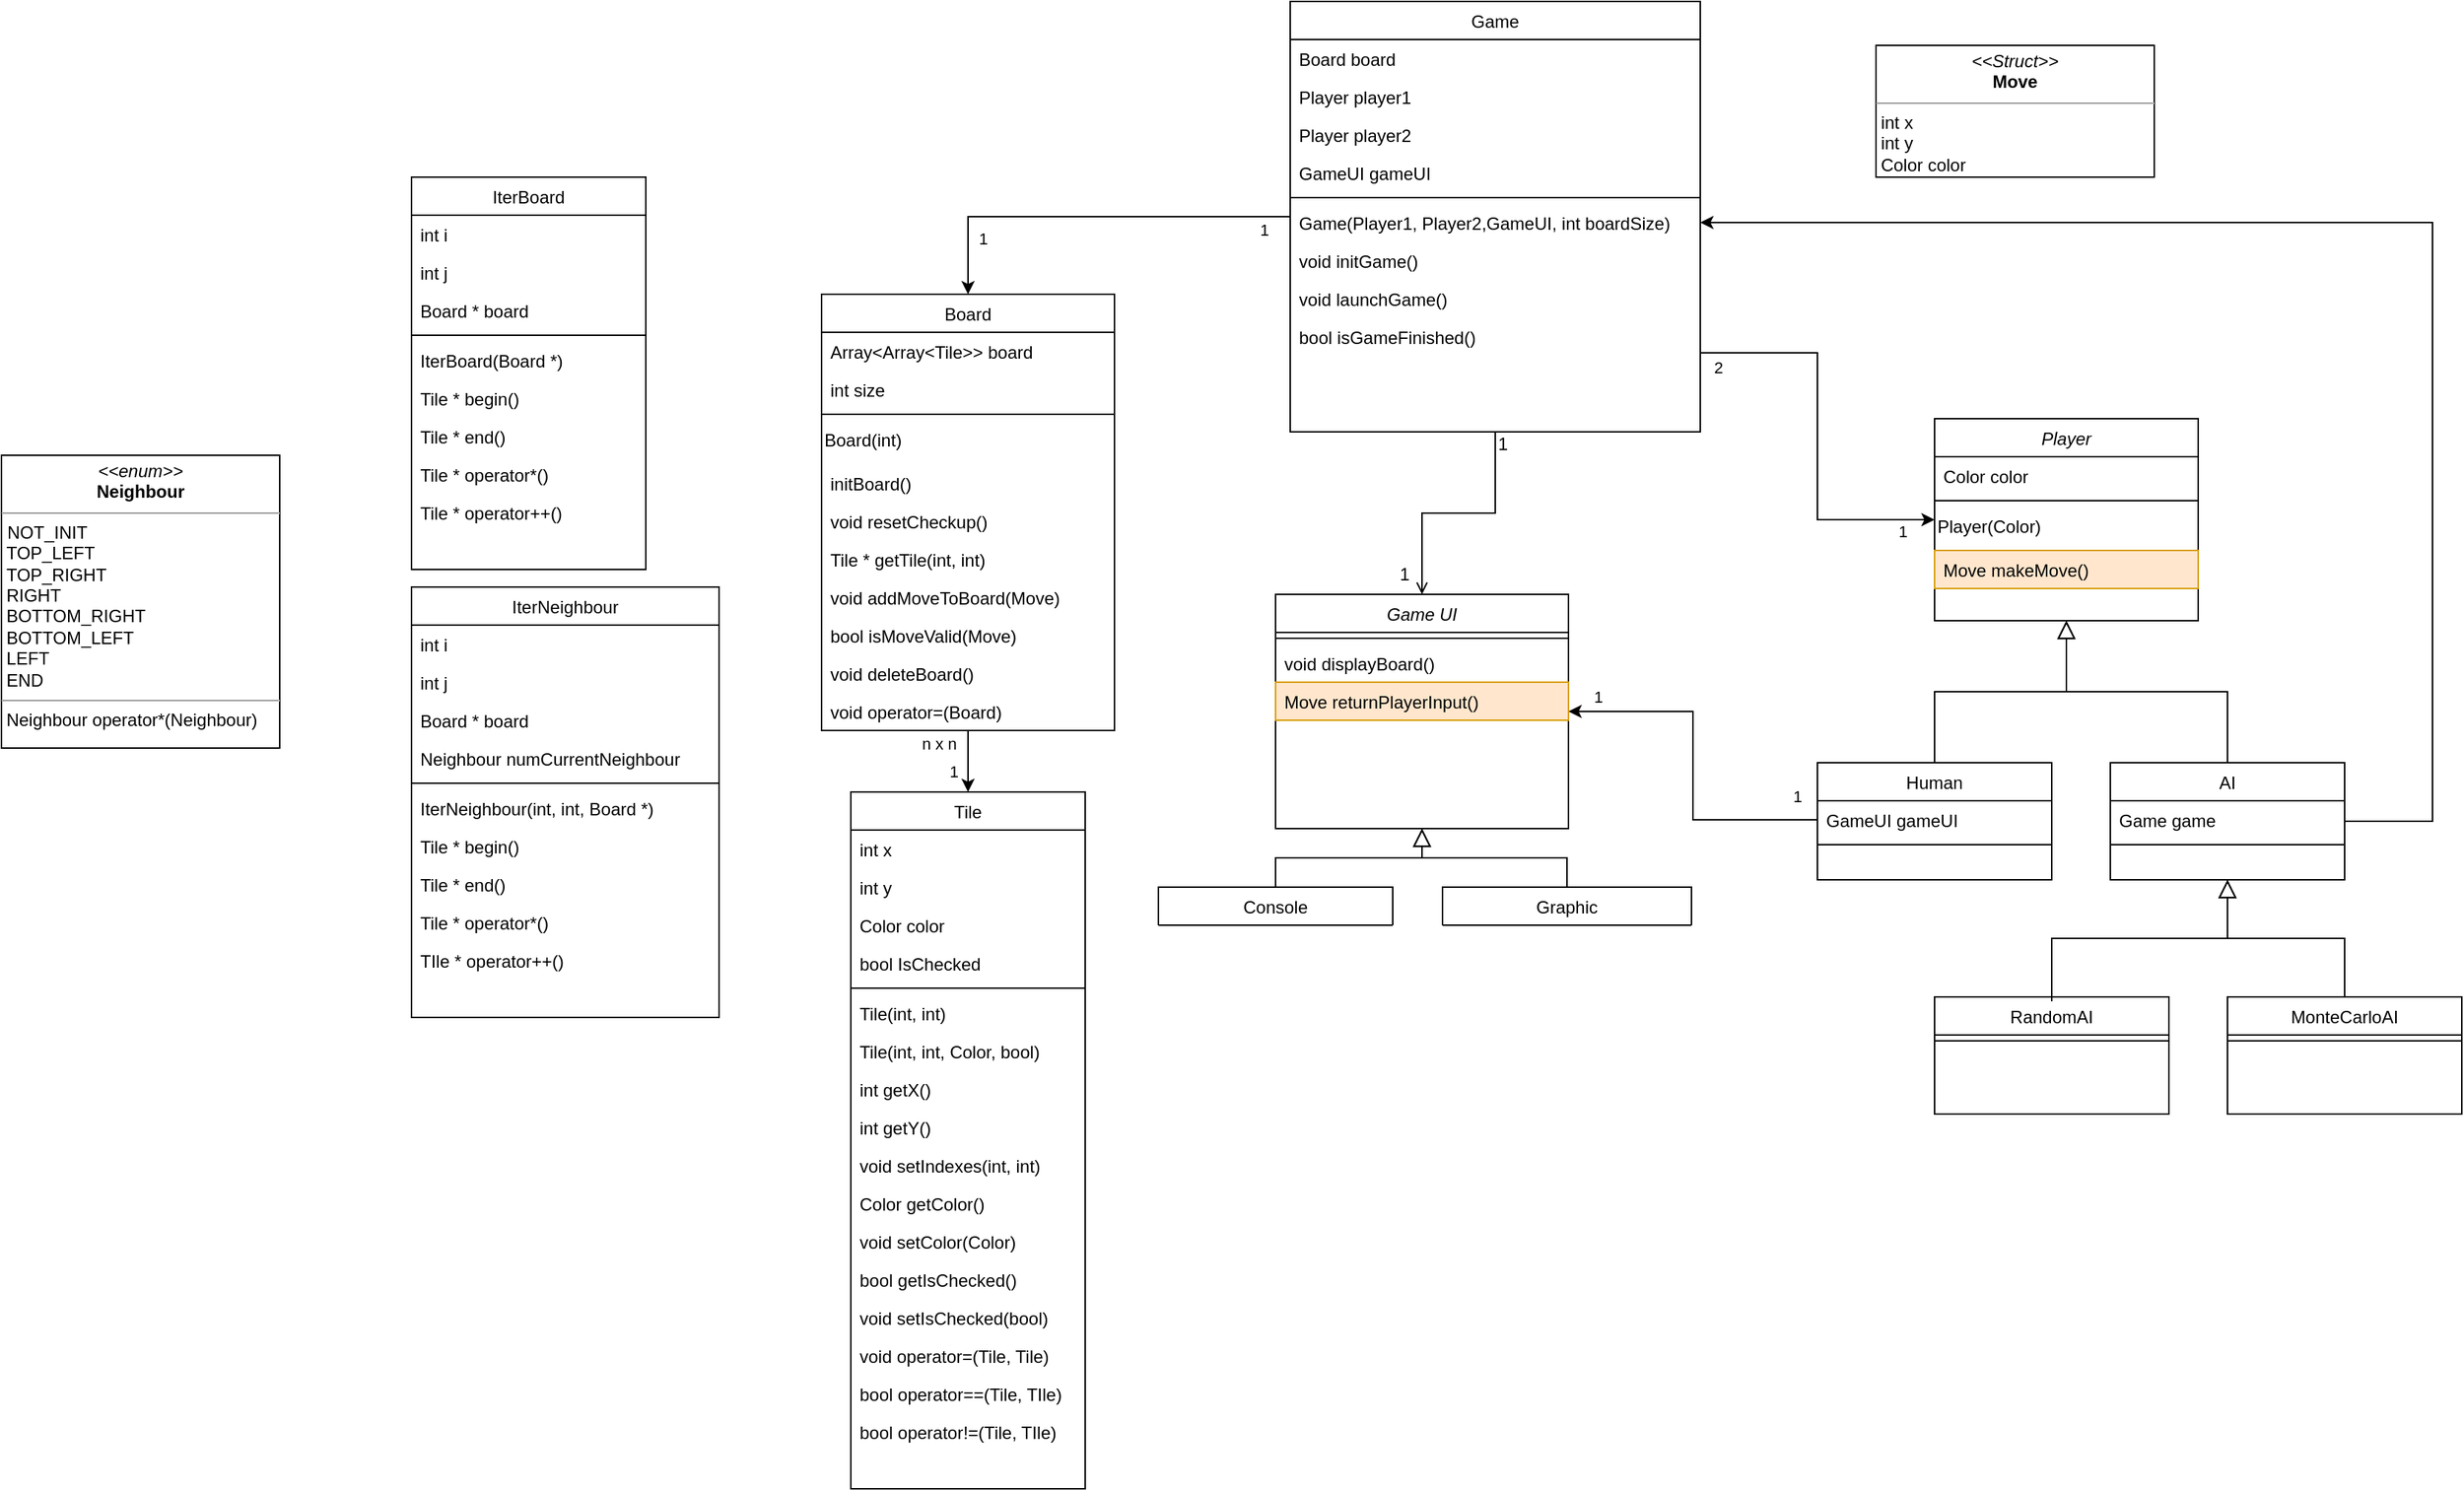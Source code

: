 <mxfile version="14.7.7" type="device"><diagram id="C5RBs43oDa-KdzZeNtuy" name="Page-1"><mxGraphModel dx="2147" dy="513" grid="1" gridSize="10" guides="1" tooltips="1" connect="1" arrows="1" fold="1" page="1" pageScale="1" pageWidth="827" pageHeight="1169" math="0" shadow="0"><root><mxCell id="WIyWlLk6GJQsqaUBKTNV-0"/><mxCell id="WIyWlLk6GJQsqaUBKTNV-1" parent="WIyWlLk6GJQsqaUBKTNV-0"/><mxCell id="254uMnGh0wW7lCU1eLDV-11" style="edgeStyle=orthogonalEdgeStyle;rounded=0;orthogonalLoop=1;jettySize=auto;html=1;entryX=1;entryY=0.5;entryDx=0;entryDy=0;exitX=0;exitY=0.5;exitDx=0;exitDy=0;" parent="WIyWlLk6GJQsqaUBKTNV-1" source="PI6sed2Gm-ZyK2NoPFeW-51" target="_wrKSYmRPtvz9AX4HWes-37" edge="1"><mxGeometry relative="1" as="geometry"/></mxCell><mxCell id="254uMnGh0wW7lCU1eLDV-12" value="1" style="edgeLabel;html=1;align=center;verticalAlign=middle;resizable=0;points=[];" parent="254uMnGh0wW7lCU1eLDV-11" vertex="1" connectable="0"><mxGeometry x="-0.942" y="1" relative="1" as="geometry"><mxPoint x="-7" y="-17" as="offset"/></mxGeometry></mxCell><mxCell id="254uMnGh0wW7lCU1eLDV-13" value="1" style="edgeLabel;html=1;align=center;verticalAlign=middle;resizable=0;points=[];" parent="254uMnGh0wW7lCU1eLDV-11" vertex="1" connectable="0"><mxGeometry x="0.898" y="-1" relative="1" as="geometry"><mxPoint x="7" y="-9" as="offset"/></mxGeometry></mxCell><mxCell id="zkfFHV4jXpPFQw0GAbJ--0" value="Player" style="swimlane;fontStyle=2;align=center;verticalAlign=top;childLayout=stackLayout;horizontal=1;startSize=26;horizontalStack=0;resizeParent=1;resizeLast=0;collapsible=1;marginBottom=0;rounded=0;shadow=0;strokeWidth=1;" parent="WIyWlLk6GJQsqaUBKTNV-1" vertex="1"><mxGeometry x="800" y="325" width="180" height="138" as="geometry"><mxRectangle x="230" y="140" width="160" height="26" as="alternateBounds"/></mxGeometry></mxCell><mxCell id="PI6sed2Gm-ZyK2NoPFeW-33" value="Color color" style="text;align=left;verticalAlign=top;spacingLeft=4;spacingRight=4;overflow=hidden;rotatable=0;points=[[0,0.5],[1,0.5]];portConstraint=eastwest;" parent="zkfFHV4jXpPFQw0GAbJ--0" vertex="1"><mxGeometry y="26" width="180" height="26" as="geometry"/></mxCell><mxCell id="zkfFHV4jXpPFQw0GAbJ--4" value="" style="line;html=1;strokeWidth=1;align=left;verticalAlign=middle;spacingTop=-1;spacingLeft=3;spacingRight=3;rotatable=0;labelPosition=right;points=[];portConstraint=eastwest;" parent="zkfFHV4jXpPFQw0GAbJ--0" vertex="1"><mxGeometry y="52" width="180" height="8" as="geometry"/></mxCell><mxCell id="PI6sed2Gm-ZyK2NoPFeW-55" value="Player(Color)" style="text;whiteSpace=wrap;html=1;" parent="zkfFHV4jXpPFQw0GAbJ--0" vertex="1"><mxGeometry y="60" width="180" height="30" as="geometry"/></mxCell><mxCell id="254uMnGh0wW7lCU1eLDV-9" value="Move makeMove()" style="text;align=left;verticalAlign=top;spacingLeft=4;spacingRight=4;overflow=hidden;rotatable=0;points=[[0,0.5],[1,0.5]];portConstraint=eastwest;fillColor=#ffe6cc;strokeColor=#d79b00;" parent="zkfFHV4jXpPFQw0GAbJ--0" vertex="1"><mxGeometry y="90" width="180" height="26" as="geometry"/></mxCell><mxCell id="zkfFHV4jXpPFQw0GAbJ--6" value="Human" style="swimlane;fontStyle=0;align=center;verticalAlign=top;childLayout=stackLayout;horizontal=1;startSize=26;horizontalStack=0;resizeParent=1;resizeLast=0;collapsible=1;marginBottom=0;rounded=0;shadow=0;strokeWidth=1;" parent="WIyWlLk6GJQsqaUBKTNV-1" vertex="1"><mxGeometry x="720" y="560" width="160" height="80" as="geometry"><mxRectangle x="130" y="380" width="160" height="26" as="alternateBounds"/></mxGeometry></mxCell><mxCell id="PI6sed2Gm-ZyK2NoPFeW-51" value="GameUI gameUI" style="text;align=left;verticalAlign=top;spacingLeft=4;spacingRight=4;overflow=hidden;rotatable=0;points=[[0,0.5],[1,0.5]];portConstraint=eastwest;" parent="zkfFHV4jXpPFQw0GAbJ--6" vertex="1"><mxGeometry y="26" width="160" height="26" as="geometry"/></mxCell><mxCell id="zkfFHV4jXpPFQw0GAbJ--9" value="" style="line;html=1;strokeWidth=1;align=left;verticalAlign=middle;spacingTop=-1;spacingLeft=3;spacingRight=3;rotatable=0;labelPosition=right;points=[];portConstraint=eastwest;" parent="zkfFHV4jXpPFQw0GAbJ--6" vertex="1"><mxGeometry y="52" width="160" height="8" as="geometry"/></mxCell><mxCell id="zkfFHV4jXpPFQw0GAbJ--12" value="" style="endArrow=block;endSize=10;endFill=0;shadow=0;strokeWidth=1;rounded=0;edgeStyle=elbowEdgeStyle;elbow=vertical;" parent="WIyWlLk6GJQsqaUBKTNV-1" source="zkfFHV4jXpPFQw0GAbJ--6" target="zkfFHV4jXpPFQw0GAbJ--0" edge="1"><mxGeometry width="160" relative="1" as="geometry"><mxPoint x="780" y="408" as="sourcePoint"/><mxPoint x="780" y="408" as="targetPoint"/></mxGeometry></mxCell><mxCell id="URGIGvxoVFfcCuC8LvQR-10" style="edgeStyle=orthogonalEdgeStyle;rounded=0;orthogonalLoop=1;jettySize=auto;html=1;exitX=1;exitY=0.5;exitDx=0;exitDy=0;entryX=1;entryY=0.5;entryDx=0;entryDy=0;strokeColor=#000000;" edge="1" parent="WIyWlLk6GJQsqaUBKTNV-1" source="zkfFHV4jXpPFQw0GAbJ--13" target="PI6sed2Gm-ZyK2NoPFeW-54"><mxGeometry relative="1" as="geometry"><Array as="points"><mxPoint x="1140" y="600"/><mxPoint x="1140" y="191"/></Array></mxGeometry></mxCell><mxCell id="zkfFHV4jXpPFQw0GAbJ--13" value="AI" style="swimlane;fontStyle=0;align=center;verticalAlign=top;childLayout=stackLayout;horizontal=1;startSize=26;horizontalStack=0;resizeParent=1;resizeLast=0;collapsible=1;marginBottom=0;rounded=0;shadow=0;strokeWidth=1;" parent="WIyWlLk6GJQsqaUBKTNV-1" vertex="1"><mxGeometry x="920" y="560" width="160" height="80" as="geometry"><mxRectangle x="340" y="380" width="170" height="26" as="alternateBounds"/></mxGeometry></mxCell><mxCell id="URGIGvxoVFfcCuC8LvQR-11" value="Game game" style="text;align=left;verticalAlign=top;spacingLeft=4;spacingRight=4;overflow=hidden;rotatable=0;points=[[0,0.5],[1,0.5]];portConstraint=eastwest;" vertex="1" parent="zkfFHV4jXpPFQw0GAbJ--13"><mxGeometry y="26" width="160" height="26" as="geometry"/></mxCell><mxCell id="zkfFHV4jXpPFQw0GAbJ--15" value="" style="line;html=1;strokeWidth=1;align=left;verticalAlign=middle;spacingTop=-1;spacingLeft=3;spacingRight=3;rotatable=0;labelPosition=right;points=[];portConstraint=eastwest;" parent="zkfFHV4jXpPFQw0GAbJ--13" vertex="1"><mxGeometry y="52" width="160" height="8" as="geometry"/></mxCell><mxCell id="zkfFHV4jXpPFQw0GAbJ--16" value="" style="endArrow=block;endSize=10;endFill=0;shadow=0;strokeWidth=1;rounded=0;edgeStyle=elbowEdgeStyle;elbow=vertical;" parent="WIyWlLk6GJQsqaUBKTNV-1" source="zkfFHV4jXpPFQw0GAbJ--13" target="zkfFHV4jXpPFQw0GAbJ--0" edge="1"><mxGeometry width="160" relative="1" as="geometry"><mxPoint x="790" y="578" as="sourcePoint"/><mxPoint x="890" y="476" as="targetPoint"/></mxGeometry></mxCell><mxCell id="_wrKSYmRPtvz9AX4HWes-3" value="Game" style="swimlane;fontStyle=0;align=center;verticalAlign=top;childLayout=stackLayout;horizontal=1;startSize=26;horizontalStack=0;resizeParent=1;resizeLast=0;collapsible=1;marginBottom=0;rounded=0;shadow=0;strokeWidth=1;" parent="WIyWlLk6GJQsqaUBKTNV-1" vertex="1"><mxGeometry x="360" y="40" width="280" height="294" as="geometry"><mxRectangle x="230" y="140" width="160" height="26" as="alternateBounds"/></mxGeometry></mxCell><mxCell id="254uMnGh0wW7lCU1eLDV-16" value="Board board" style="text;align=left;verticalAlign=top;spacingLeft=4;spacingRight=4;overflow=hidden;rotatable=0;points=[[0,0.5],[1,0.5]];portConstraint=eastwest;" parent="_wrKSYmRPtvz9AX4HWes-3" vertex="1"><mxGeometry y="26" width="280" height="26" as="geometry"/></mxCell><mxCell id="PI6sed2Gm-ZyK2NoPFeW-81" value="Player player1" style="text;align=left;verticalAlign=top;spacingLeft=4;spacingRight=4;overflow=hidden;rotatable=0;points=[[0,0.5],[1,0.5]];portConstraint=eastwest;" parent="_wrKSYmRPtvz9AX4HWes-3" vertex="1"><mxGeometry y="52" width="280" height="26" as="geometry"/></mxCell><mxCell id="PI6sed2Gm-ZyK2NoPFeW-82" value="Player player2" style="text;align=left;verticalAlign=top;spacingLeft=4;spacingRight=4;overflow=hidden;rotatable=0;points=[[0,0.5],[1,0.5]];portConstraint=eastwest;" parent="_wrKSYmRPtvz9AX4HWes-3" vertex="1"><mxGeometry y="78" width="280" height="26" as="geometry"/></mxCell><mxCell id="PI6sed2Gm-ZyK2NoPFeW-83" value="GameUI gameUI" style="text;align=left;verticalAlign=top;spacingLeft=4;spacingRight=4;overflow=hidden;rotatable=0;points=[[0,0.5],[1,0.5]];portConstraint=eastwest;" parent="_wrKSYmRPtvz9AX4HWes-3" vertex="1"><mxGeometry y="104" width="280" height="26" as="geometry"/></mxCell><mxCell id="_wrKSYmRPtvz9AX4HWes-7" value="" style="line;html=1;strokeWidth=1;align=left;verticalAlign=middle;spacingTop=-1;spacingLeft=3;spacingRight=3;rotatable=0;labelPosition=right;points=[];portConstraint=eastwest;" parent="_wrKSYmRPtvz9AX4HWes-3" vertex="1"><mxGeometry y="130" width="280" height="8" as="geometry"/></mxCell><mxCell id="PI6sed2Gm-ZyK2NoPFeW-54" value="Game(Player1, Player2,GameUI, int boardSize)" style="text;align=left;verticalAlign=top;spacingLeft=4;spacingRight=4;overflow=hidden;rotatable=0;points=[[0,0.5],[1,0.5]];portConstraint=eastwest;" parent="_wrKSYmRPtvz9AX4HWes-3" vertex="1"><mxGeometry y="138" width="280" height="26" as="geometry"/></mxCell><mxCell id="_wrKSYmRPtvz9AX4HWes-73" value="void initGame()" style="text;align=left;verticalAlign=top;spacingLeft=4;spacingRight=4;overflow=hidden;rotatable=0;points=[[0,0.5],[1,0.5]];portConstraint=eastwest;" parent="_wrKSYmRPtvz9AX4HWes-3" vertex="1"><mxGeometry y="164" width="280" height="26" as="geometry"/></mxCell><mxCell id="254uMnGh0wW7lCU1eLDV-8" value="void launchGame()" style="text;align=left;verticalAlign=top;spacingLeft=4;spacingRight=4;overflow=hidden;rotatable=0;points=[[0,0.5],[1,0.5]];portConstraint=eastwest;" parent="_wrKSYmRPtvz9AX4HWes-3" vertex="1"><mxGeometry y="190" width="280" height="26" as="geometry"/></mxCell><mxCell id="254uMnGh0wW7lCU1eLDV-10" value="bool isGameFinished()" style="text;align=left;verticalAlign=top;spacingLeft=4;spacingRight=4;overflow=hidden;rotatable=0;points=[[0,0.5],[1,0.5]];portConstraint=eastwest;" parent="_wrKSYmRPtvz9AX4HWes-3" vertex="1"><mxGeometry y="216" width="280" height="26" as="geometry"/></mxCell><mxCell id="_wrKSYmRPtvz9AX4HWes-31" value="" style="endArrow=open;shadow=0;strokeWidth=1;rounded=0;endFill=1;edgeStyle=elbowEdgeStyle;elbow=vertical;entryX=0.5;entryY=0;entryDx=0;entryDy=0;" parent="WIyWlLk6GJQsqaUBKTNV-1" source="_wrKSYmRPtvz9AX4HWes-3" target="_wrKSYmRPtvz9AX4HWes-37" edge="1"><mxGeometry x="0.5" y="41" relative="1" as="geometry"><mxPoint x="540" y="232" as="sourcePoint"/><mxPoint x="370" y="445" as="targetPoint"/><mxPoint x="-40" y="32" as="offset"/></mxGeometry></mxCell><mxCell id="_wrKSYmRPtvz9AX4HWes-32" value="1" style="resizable=0;align=left;verticalAlign=bottom;labelBackgroundColor=none;fontSize=12;" parent="_wrKSYmRPtvz9AX4HWes-31" connectable="0" vertex="1"><mxGeometry x="-1" relative="1" as="geometry"><mxPoint y="17" as="offset"/></mxGeometry></mxCell><mxCell id="_wrKSYmRPtvz9AX4HWes-33" value="1" style="resizable=0;align=right;verticalAlign=bottom;labelBackgroundColor=none;fontSize=12;" parent="_wrKSYmRPtvz9AX4HWes-31" connectable="0" vertex="1"><mxGeometry x="1" relative="1" as="geometry"><mxPoint x="-7" y="-5" as="offset"/></mxGeometry></mxCell><mxCell id="_wrKSYmRPtvz9AX4HWes-35" value="2" style="edgeStyle=orthogonalEdgeStyle;rounded=0;orthogonalLoop=1;jettySize=auto;html=1;" parent="WIyWlLk6GJQsqaUBKTNV-1" target="zkfFHV4jXpPFQw0GAbJ--0" edge="1"><mxGeometry x="-0.917" y="-10" relative="1" as="geometry"><mxPoint x="640" y="280" as="sourcePoint"/><mxPoint as="offset"/><Array as="points"><mxPoint x="720" y="280"/><mxPoint x="720" y="394"/></Array></mxGeometry></mxCell><mxCell id="_wrKSYmRPtvz9AX4HWes-58" value="1" style="edgeLabel;html=1;align=center;verticalAlign=middle;resizable=0;points=[];" parent="_wrKSYmRPtvz9AX4HWes-35" vertex="1" connectable="0"><mxGeometry x="0.887" y="-3" relative="1" as="geometry"><mxPoint x="-7" y="5" as="offset"/></mxGeometry></mxCell><mxCell id="_wrKSYmRPtvz9AX4HWes-37" value="Game UI" style="swimlane;fontStyle=2;align=center;verticalAlign=top;childLayout=stackLayout;horizontal=1;startSize=26;horizontalStack=0;resizeParent=1;resizeLast=0;collapsible=1;marginBottom=0;rounded=0;shadow=0;strokeWidth=1;" parent="WIyWlLk6GJQsqaUBKTNV-1" vertex="1"><mxGeometry x="350" y="445" width="200" height="160" as="geometry"><mxRectangle x="230" y="140" width="160" height="26" as="alternateBounds"/></mxGeometry></mxCell><mxCell id="_wrKSYmRPtvz9AX4HWes-41" value="" style="line;html=1;strokeWidth=1;align=left;verticalAlign=middle;spacingTop=-1;spacingLeft=3;spacingRight=3;rotatable=0;labelPosition=right;points=[];portConstraint=eastwest;" parent="_wrKSYmRPtvz9AX4HWes-37" vertex="1"><mxGeometry y="26" width="200" height="8" as="geometry"/></mxCell><mxCell id="_wrKSYmRPtvz9AX4HWes-42" value="void displayBoard()" style="text;align=left;verticalAlign=top;spacingLeft=4;spacingRight=4;overflow=hidden;rotatable=0;points=[[0,0.5],[1,0.5]];portConstraint=eastwest;" parent="_wrKSYmRPtvz9AX4HWes-37" vertex="1"><mxGeometry y="34" width="200" height="26" as="geometry"/></mxCell><mxCell id="254uMnGh0wW7lCU1eLDV-14" value="Move returnPlayerInput()" style="text;align=left;verticalAlign=top;spacingLeft=4;spacingRight=4;overflow=hidden;rotatable=0;points=[[0,0.5],[1,0.5]];portConstraint=eastwest;fillColor=#ffe6cc;strokeColor=#d79b00;" parent="_wrKSYmRPtvz9AX4HWes-37" vertex="1"><mxGeometry y="60" width="200" height="26" as="geometry"/></mxCell><mxCell id="_wrKSYmRPtvz9AX4HWes-43" value="Console" style="swimlane;fontStyle=0;align=center;verticalAlign=top;childLayout=stackLayout;horizontal=1;startSize=26;horizontalStack=0;resizeParent=1;resizeLast=0;collapsible=1;marginBottom=0;rounded=0;shadow=0;strokeWidth=1;" parent="WIyWlLk6GJQsqaUBKTNV-1" vertex="1" collapsed="1"><mxGeometry x="270" y="645" width="160" height="26" as="geometry"><mxRectangle x="10" y="690" width="160" height="190" as="alternateBounds"/></mxGeometry></mxCell><mxCell id="_wrKSYmRPtvz9AX4HWes-47" value="" style="line;html=1;strokeWidth=1;align=left;verticalAlign=middle;spacingTop=-1;spacingLeft=3;spacingRight=3;rotatable=0;labelPosition=right;points=[];portConstraint=eastwest;" parent="_wrKSYmRPtvz9AX4HWes-43" vertex="1"><mxGeometry y="26" width="160" height="8" as="geometry"/></mxCell><mxCell id="_wrKSYmRPtvz9AX4HWes-51" value="" style="endArrow=block;endSize=10;endFill=0;shadow=0;strokeWidth=1;rounded=0;edgeStyle=elbowEdgeStyle;elbow=vertical;" parent="WIyWlLk6GJQsqaUBKTNV-1" source="_wrKSYmRPtvz9AX4HWes-43" target="_wrKSYmRPtvz9AX4HWes-37" edge="1"><mxGeometry width="160" relative="1" as="geometry"><mxPoint x="350" y="543" as="sourcePoint"/><mxPoint x="350" y="543" as="targetPoint"/></mxGeometry></mxCell><mxCell id="_wrKSYmRPtvz9AX4HWes-52" value="Graphic" style="swimlane;fontStyle=0;align=center;verticalAlign=top;childLayout=stackLayout;horizontal=1;startSize=26;horizontalStack=0;resizeParent=1;resizeLast=0;collapsible=1;marginBottom=0;rounded=0;shadow=0;strokeWidth=1;" parent="WIyWlLk6GJQsqaUBKTNV-1" vertex="1" collapsed="1"><mxGeometry x="464" y="645" width="170" height="26" as="geometry"><mxRectangle x="220" y="690" width="160" height="70" as="alternateBounds"/></mxGeometry></mxCell><mxCell id="_wrKSYmRPtvz9AX4HWes-54" value="" style="line;html=1;strokeWidth=1;align=left;verticalAlign=middle;spacingTop=-1;spacingLeft=3;spacingRight=3;rotatable=0;labelPosition=right;points=[];portConstraint=eastwest;" parent="_wrKSYmRPtvz9AX4HWes-52" vertex="1"><mxGeometry y="26" width="170" height="8" as="geometry"/></mxCell><mxCell id="_wrKSYmRPtvz9AX4HWes-55" value="" style="endArrow=block;endSize=10;endFill=0;shadow=0;strokeWidth=1;rounded=0;edgeStyle=elbowEdgeStyle;elbow=vertical;" parent="WIyWlLk6GJQsqaUBKTNV-1" source="_wrKSYmRPtvz9AX4HWes-52" target="_wrKSYmRPtvz9AX4HWes-37" edge="1"><mxGeometry width="160" relative="1" as="geometry"><mxPoint x="360" y="713" as="sourcePoint"/><mxPoint x="460" y="611" as="targetPoint"/></mxGeometry></mxCell><mxCell id="254uMnGh0wW7lCU1eLDV-3" style="edgeStyle=orthogonalEdgeStyle;rounded=0;orthogonalLoop=1;jettySize=auto;html=1;entryX=0.5;entryY=0;entryDx=0;entryDy=0;" parent="WIyWlLk6GJQsqaUBKTNV-1" source="_wrKSYmRPtvz9AX4HWes-60" target="254uMnGh0wW7lCU1eLDV-0" edge="1"><mxGeometry relative="1" as="geometry"/></mxCell><mxCell id="254uMnGh0wW7lCU1eLDV-4" value="n x n" style="edgeLabel;html=1;align=center;verticalAlign=middle;resizable=0;points=[];" parent="254uMnGh0wW7lCU1eLDV-3" vertex="1" connectable="0"><mxGeometry x="-0.745" relative="1" as="geometry"><mxPoint x="-20" y="3" as="offset"/></mxGeometry></mxCell><mxCell id="254uMnGh0wW7lCU1eLDV-5" value="1" style="edgeLabel;html=1;align=center;verticalAlign=middle;resizable=0;points=[];" parent="254uMnGh0wW7lCU1eLDV-3" vertex="1" connectable="0"><mxGeometry x="0.804" y="-1" relative="1" as="geometry"><mxPoint x="-9" y="-10" as="offset"/></mxGeometry></mxCell><mxCell id="_wrKSYmRPtvz9AX4HWes-60" value="Board" style="swimlane;fontStyle=0;align=center;verticalAlign=top;childLayout=stackLayout;horizontal=1;startSize=26;horizontalStack=0;resizeParent=1;resizeLast=0;collapsible=1;marginBottom=0;rounded=0;shadow=0;strokeWidth=1;" parent="WIyWlLk6GJQsqaUBKTNV-1" vertex="1"><mxGeometry x="40" y="240" width="200" height="298" as="geometry"><mxRectangle x="230" y="140" width="160" height="26" as="alternateBounds"/></mxGeometry></mxCell><mxCell id="254uMnGh0wW7lCU1eLDV-6" value="Array&lt;Array&lt;Tile&gt;&gt; board" style="text;align=left;verticalAlign=top;spacingLeft=4;spacingRight=4;overflow=hidden;rotatable=0;points=[[0,0.5],[1,0.5]];portConstraint=eastwest;" parent="_wrKSYmRPtvz9AX4HWes-60" vertex="1"><mxGeometry y="26" width="200" height="26" as="geometry"/></mxCell><mxCell id="PI6sed2Gm-ZyK2NoPFeW-58" value="int size" style="text;align=left;verticalAlign=top;spacingLeft=4;spacingRight=4;overflow=hidden;rotatable=0;points=[[0,0.5],[1,0.5]];portConstraint=eastwest;" parent="_wrKSYmRPtvz9AX4HWes-60" vertex="1"><mxGeometry y="52" width="200" height="26" as="geometry"/></mxCell><mxCell id="_wrKSYmRPtvz9AX4HWes-61" value="" style="line;html=1;strokeWidth=1;align=left;verticalAlign=middle;spacingTop=-1;spacingLeft=3;spacingRight=3;rotatable=0;labelPosition=right;points=[];portConstraint=eastwest;" parent="_wrKSYmRPtvz9AX4HWes-60" vertex="1"><mxGeometry y="78" width="200" height="8" as="geometry"/></mxCell><mxCell id="PI6sed2Gm-ZyK2NoPFeW-56" value="Board(int)" style="text;whiteSpace=wrap;html=1;" parent="_wrKSYmRPtvz9AX4HWes-60" vertex="1"><mxGeometry y="86" width="200" height="30" as="geometry"/></mxCell><mxCell id="_wrKSYmRPtvz9AX4HWes-72" value="initBoard()" style="text;align=left;verticalAlign=top;spacingLeft=4;spacingRight=4;overflow=hidden;rotatable=0;points=[[0,0.5],[1,0.5]];portConstraint=eastwest;" parent="_wrKSYmRPtvz9AX4HWes-60" vertex="1"><mxGeometry y="116" width="200" height="26" as="geometry"/></mxCell><mxCell id="nByg5dsfIyJCLeYwob-B-1" value="void resetCheckup()" style="text;align=left;verticalAlign=top;spacingLeft=4;spacingRight=4;overflow=hidden;rotatable=0;points=[[0,0.5],[1,0.5]];portConstraint=eastwest;" parent="_wrKSYmRPtvz9AX4HWes-60" vertex="1"><mxGeometry y="142" width="200" height="26" as="geometry"/></mxCell><mxCell id="nByg5dsfIyJCLeYwob-B-6" value="Tile * getTile(int, int)" style="text;align=left;verticalAlign=top;spacingLeft=4;spacingRight=4;overflow=hidden;rotatable=0;points=[[0,0.5],[1,0.5]];portConstraint=eastwest;" parent="_wrKSYmRPtvz9AX4HWes-60" vertex="1"><mxGeometry y="168" width="200" height="26" as="geometry"/></mxCell><mxCell id="PI6sed2Gm-ZyK2NoPFeW-32" value="void addMoveToBoard(Move)" style="text;align=left;verticalAlign=top;spacingLeft=4;spacingRight=4;overflow=hidden;rotatable=0;points=[[0,0.5],[1,0.5]];portConstraint=eastwest;" parent="_wrKSYmRPtvz9AX4HWes-60" vertex="1"><mxGeometry y="194" width="200" height="26" as="geometry"/></mxCell><mxCell id="254uMnGh0wW7lCU1eLDV-7" value="bool isMoveValid(Move)" style="text;align=left;verticalAlign=top;spacingLeft=4;spacingRight=4;overflow=hidden;rotatable=0;points=[[0,0.5],[1,0.5]];portConstraint=eastwest;" parent="_wrKSYmRPtvz9AX4HWes-60" vertex="1"><mxGeometry y="220" width="200" height="26" as="geometry"/></mxCell><mxCell id="3KPnPtf7QTgDC41kTH0H-0" value="void deleteBoard()" style="text;align=left;verticalAlign=top;spacingLeft=4;spacingRight=4;overflow=hidden;rotatable=0;points=[[0,0.5],[1,0.5]];portConstraint=eastwest;" parent="_wrKSYmRPtvz9AX4HWes-60" vertex="1"><mxGeometry y="246" width="200" height="26" as="geometry"/></mxCell><mxCell id="PI6sed2Gm-ZyK2NoPFeW-10" value="void operator=(Board)" style="text;align=left;verticalAlign=top;spacingLeft=4;spacingRight=4;overflow=hidden;rotatable=0;points=[[0,0.5],[1,0.5]];portConstraint=eastwest;" parent="_wrKSYmRPtvz9AX4HWes-60" vertex="1"><mxGeometry y="272" width="200" height="26" as="geometry"/></mxCell><mxCell id="_wrKSYmRPtvz9AX4HWes-69" style="edgeStyle=orthogonalEdgeStyle;rounded=0;orthogonalLoop=1;jettySize=auto;html=1;entryX=0.5;entryY=0;entryDx=0;entryDy=0;exitX=0;exitY=0.5;exitDx=0;exitDy=0;" parent="WIyWlLk6GJQsqaUBKTNV-1" source="_wrKSYmRPtvz9AX4HWes-3" target="_wrKSYmRPtvz9AX4HWes-60" edge="1"><mxGeometry relative="1" as="geometry"><mxPoint x="380" y="199" as="sourcePoint"/></mxGeometry></mxCell><mxCell id="_wrKSYmRPtvz9AX4HWes-70" value="1" style="edgeLabel;html=1;align=center;verticalAlign=middle;resizable=0;points=[];" parent="_wrKSYmRPtvz9AX4HWes-69" vertex="1" connectable="0"><mxGeometry x="-0.867" y="-1" relative="1" as="geometry"><mxPoint y="10" as="offset"/></mxGeometry></mxCell><mxCell id="_wrKSYmRPtvz9AX4HWes-71" value="1" style="edgeLabel;html=1;align=center;verticalAlign=middle;resizable=0;points=[];" parent="_wrKSYmRPtvz9AX4HWes-69" vertex="1" connectable="0"><mxGeometry x="0.794" relative="1" as="geometry"><mxPoint x="10" y="-10" as="offset"/></mxGeometry></mxCell><mxCell id="254uMnGh0wW7lCU1eLDV-0" value="Tile" style="swimlane;fontStyle=0;align=center;verticalAlign=top;childLayout=stackLayout;horizontal=1;startSize=26;horizontalStack=0;resizeParent=1;resizeLast=0;collapsible=1;marginBottom=0;rounded=0;shadow=0;strokeWidth=1;rotation=0;" parent="WIyWlLk6GJQsqaUBKTNV-1" vertex="1"><mxGeometry x="60" y="580" width="160" height="476" as="geometry"><mxRectangle x="230" y="140" width="160" height="26" as="alternateBounds"/></mxGeometry></mxCell><mxCell id="PI6sed2Gm-ZyK2NoPFeW-0" value="int x" style="text;align=left;verticalAlign=top;spacingLeft=4;spacingRight=4;overflow=hidden;rotatable=0;points=[[0,0.5],[1,0.5]];portConstraint=eastwest;rotation=0;" parent="254uMnGh0wW7lCU1eLDV-0" vertex="1"><mxGeometry y="26" width="160" height="26" as="geometry"/></mxCell><mxCell id="PI6sed2Gm-ZyK2NoPFeW-1" value="int y" style="text;align=left;verticalAlign=top;spacingLeft=4;spacingRight=4;overflow=hidden;rotatable=0;points=[[0,0.5],[1,0.5]];portConstraint=eastwest;rotation=0;" parent="254uMnGh0wW7lCU1eLDV-0" vertex="1"><mxGeometry y="52" width="160" height="26" as="geometry"/></mxCell><mxCell id="PI6sed2Gm-ZyK2NoPFeW-2" value="Color color" style="text;align=left;verticalAlign=top;spacingLeft=4;spacingRight=4;overflow=hidden;rotatable=0;points=[[0,0.5],[1,0.5]];portConstraint=eastwest;rotation=0;" parent="254uMnGh0wW7lCU1eLDV-0" vertex="1"><mxGeometry y="78" width="160" height="26" as="geometry"/></mxCell><mxCell id="PI6sed2Gm-ZyK2NoPFeW-3" value="bool IsChecked" style="text;align=left;verticalAlign=top;spacingLeft=4;spacingRight=4;overflow=hidden;rotatable=0;points=[[0,0.5],[1,0.5]];portConstraint=eastwest;rotation=0;" parent="254uMnGh0wW7lCU1eLDV-0" vertex="1"><mxGeometry y="104" width="160" height="26" as="geometry"/></mxCell><mxCell id="254uMnGh0wW7lCU1eLDV-1" value="" style="line;html=1;strokeWidth=1;align=left;verticalAlign=middle;spacingTop=-1;spacingLeft=3;spacingRight=3;rotatable=0;labelPosition=right;points=[];portConstraint=eastwest;rotation=0;" parent="254uMnGh0wW7lCU1eLDV-0" vertex="1"><mxGeometry y="130" width="160" height="8" as="geometry"/></mxCell><mxCell id="PI6sed2Gm-ZyK2NoPFeW-8" value="Tile(int, int)" style="text;align=left;verticalAlign=top;spacingLeft=4;spacingRight=4;overflow=hidden;rotatable=0;points=[[0,0.5],[1,0.5]];portConstraint=eastwest;rotation=0;" parent="254uMnGh0wW7lCU1eLDV-0" vertex="1"><mxGeometry y="138" width="160" height="26" as="geometry"/></mxCell><mxCell id="PI6sed2Gm-ZyK2NoPFeW-9" value="Tile(int, int, Color, bool)" style="text;align=left;verticalAlign=top;spacingLeft=4;spacingRight=4;overflow=hidden;rotatable=0;points=[[0,0.5],[1,0.5]];portConstraint=eastwest;rotation=0;" parent="254uMnGh0wW7lCU1eLDV-0" vertex="1"><mxGeometry y="164" width="160" height="26" as="geometry"/></mxCell><mxCell id="PI6sed2Gm-ZyK2NoPFeW-11" value="int getX()" style="text;align=left;verticalAlign=top;spacingLeft=4;spacingRight=4;overflow=hidden;rotatable=0;points=[[0,0.5],[1,0.5]];portConstraint=eastwest;rotation=0;" parent="254uMnGh0wW7lCU1eLDV-0" vertex="1"><mxGeometry y="190" width="160" height="26" as="geometry"/></mxCell><mxCell id="PI6sed2Gm-ZyK2NoPFeW-12" value="int getY()" style="text;align=left;verticalAlign=top;spacingLeft=4;spacingRight=4;overflow=hidden;rotatable=0;points=[[0,0.5],[1,0.5]];portConstraint=eastwest;rotation=0;" parent="254uMnGh0wW7lCU1eLDV-0" vertex="1"><mxGeometry y="216" width="160" height="26" as="geometry"/></mxCell><mxCell id="PI6sed2Gm-ZyK2NoPFeW-13" value="void setIndexes(int, int)" style="text;align=left;verticalAlign=top;spacingLeft=4;spacingRight=4;overflow=hidden;rotatable=0;points=[[0,0.5],[1,0.5]];portConstraint=eastwest;rotation=0;" parent="254uMnGh0wW7lCU1eLDV-0" vertex="1"><mxGeometry y="242" width="160" height="26" as="geometry"/></mxCell><mxCell id="PI6sed2Gm-ZyK2NoPFeW-15" value="Color getColor()" style="text;align=left;verticalAlign=top;spacingLeft=4;spacingRight=4;overflow=hidden;rotatable=0;points=[[0,0.5],[1,0.5]];portConstraint=eastwest;rotation=0;" parent="254uMnGh0wW7lCU1eLDV-0" vertex="1"><mxGeometry y="268" width="160" height="26" as="geometry"/></mxCell><mxCell id="PI6sed2Gm-ZyK2NoPFeW-16" value="void setColor(Color)" style="text;align=left;verticalAlign=top;spacingLeft=4;spacingRight=4;overflow=hidden;rotatable=0;points=[[0,0.5],[1,0.5]];portConstraint=eastwest;rotation=0;" parent="254uMnGh0wW7lCU1eLDV-0" vertex="1"><mxGeometry y="294" width="160" height="26" as="geometry"/></mxCell><mxCell id="PI6sed2Gm-ZyK2NoPFeW-17" value="bool getIsChecked()" style="text;align=left;verticalAlign=top;spacingLeft=4;spacingRight=4;overflow=hidden;rotatable=0;points=[[0,0.5],[1,0.5]];portConstraint=eastwest;rotation=0;" parent="254uMnGh0wW7lCU1eLDV-0" vertex="1"><mxGeometry y="320" width="160" height="26" as="geometry"/></mxCell><mxCell id="PI6sed2Gm-ZyK2NoPFeW-18" value="void setIsChecked(bool)" style="text;align=left;verticalAlign=top;spacingLeft=4;spacingRight=4;overflow=hidden;rotatable=0;points=[[0,0.5],[1,0.5]];portConstraint=eastwest;rotation=0;" parent="254uMnGh0wW7lCU1eLDV-0" vertex="1"><mxGeometry y="346" width="160" height="26" as="geometry"/></mxCell><mxCell id="PI6sed2Gm-ZyK2NoPFeW-6" value="void operator=(Tile, Tile)" style="text;align=left;verticalAlign=top;spacingLeft=4;spacingRight=4;overflow=hidden;rotatable=0;points=[[0,0.5],[1,0.5]];portConstraint=eastwest;rotation=0;" parent="254uMnGh0wW7lCU1eLDV-0" vertex="1"><mxGeometry y="372" width="160" height="26" as="geometry"/></mxCell><mxCell id="PI6sed2Gm-ZyK2NoPFeW-5" value="bool operator==(Tile, TIle)" style="text;align=left;verticalAlign=top;spacingLeft=4;spacingRight=4;overflow=hidden;rotatable=0;points=[[0,0.5],[1,0.5]];portConstraint=eastwest;rotation=0;" parent="254uMnGh0wW7lCU1eLDV-0" vertex="1"><mxGeometry y="398" width="160" height="26" as="geometry"/></mxCell><mxCell id="PI6sed2Gm-ZyK2NoPFeW-7" value="bool operator!=(Tile, TIle)&#xA;" style="text;align=left;verticalAlign=top;spacingLeft=4;spacingRight=4;overflow=hidden;rotatable=0;points=[[0,0.5],[1,0.5]];portConstraint=eastwest;rotation=0;" parent="254uMnGh0wW7lCU1eLDV-0" vertex="1"><mxGeometry y="424" width="160" height="26" as="geometry"/></mxCell><mxCell id="PI6sed2Gm-ZyK2NoPFeW-19" value="IterBoard" style="swimlane;fontStyle=0;align=center;verticalAlign=top;childLayout=stackLayout;horizontal=1;startSize=26;horizontalStack=0;resizeParent=1;resizeLast=0;collapsible=1;marginBottom=0;rounded=0;shadow=0;strokeWidth=1;" parent="WIyWlLk6GJQsqaUBKTNV-1" vertex="1"><mxGeometry x="-240" y="160" width="160" height="268" as="geometry"><mxRectangle x="230" y="140" width="160" height="26" as="alternateBounds"/></mxGeometry></mxCell><mxCell id="PI6sed2Gm-ZyK2NoPFeW-20" value="int i" style="text;align=left;verticalAlign=top;spacingLeft=4;spacingRight=4;overflow=hidden;rotatable=0;points=[[0,0.5],[1,0.5]];portConstraint=eastwest;" parent="PI6sed2Gm-ZyK2NoPFeW-19" vertex="1"><mxGeometry y="26" width="160" height="26" as="geometry"/></mxCell><mxCell id="H9YBnzgJoAONWy9ASMOz-0" value="int j" style="text;align=left;verticalAlign=top;spacingLeft=4;spacingRight=4;overflow=hidden;rotatable=0;points=[[0,0.5],[1,0.5]];portConstraint=eastwest;" parent="PI6sed2Gm-ZyK2NoPFeW-19" vertex="1"><mxGeometry y="52" width="160" height="26" as="geometry"/></mxCell><mxCell id="nByg5dsfIyJCLeYwob-B-2" value="Board * board" style="text;align=left;verticalAlign=top;spacingLeft=4;spacingRight=4;overflow=hidden;rotatable=0;points=[[0,0.5],[1,0.5]];portConstraint=eastwest;" parent="PI6sed2Gm-ZyK2NoPFeW-19" vertex="1"><mxGeometry y="78" width="160" height="26" as="geometry"/></mxCell><mxCell id="PI6sed2Gm-ZyK2NoPFeW-21" value="" style="line;html=1;strokeWidth=1;align=left;verticalAlign=middle;spacingTop=-1;spacingLeft=3;spacingRight=3;rotatable=0;labelPosition=right;points=[];portConstraint=eastwest;" parent="PI6sed2Gm-ZyK2NoPFeW-19" vertex="1"><mxGeometry y="104" width="160" height="8" as="geometry"/></mxCell><mxCell id="PI6sed2Gm-ZyK2NoPFeW-59" value="IterBoard(Board *)" style="text;align=left;verticalAlign=top;spacingLeft=4;spacingRight=4;overflow=hidden;rotatable=0;points=[[0,0.5],[1,0.5]];portConstraint=eastwest;" parent="PI6sed2Gm-ZyK2NoPFeW-19" vertex="1"><mxGeometry y="112" width="160" height="26" as="geometry"/></mxCell><mxCell id="PI6sed2Gm-ZyK2NoPFeW-22" value="Tile * begin()" style="text;align=left;verticalAlign=top;spacingLeft=4;spacingRight=4;overflow=hidden;rotatable=0;points=[[0,0.5],[1,0.5]];portConstraint=eastwest;" parent="PI6sed2Gm-ZyK2NoPFeW-19" vertex="1"><mxGeometry y="138" width="160" height="26" as="geometry"/></mxCell><mxCell id="PI6sed2Gm-ZyK2NoPFeW-23" value="Tile * end()" style="text;align=left;verticalAlign=top;spacingLeft=4;spacingRight=4;overflow=hidden;rotatable=0;points=[[0,0.5],[1,0.5]];portConstraint=eastwest;" parent="PI6sed2Gm-ZyK2NoPFeW-19" vertex="1"><mxGeometry y="164" width="160" height="26" as="geometry"/></mxCell><mxCell id="nByg5dsfIyJCLeYwob-B-3" value="Tile * operator*()" style="text;align=left;verticalAlign=top;spacingLeft=4;spacingRight=4;overflow=hidden;rotatable=0;points=[[0,0.5],[1,0.5]];portConstraint=eastwest;" parent="PI6sed2Gm-ZyK2NoPFeW-19" vertex="1"><mxGeometry y="190" width="160" height="26" as="geometry"/></mxCell><mxCell id="nByg5dsfIyJCLeYwob-B-7" value="Tile * operator++()" style="text;align=left;verticalAlign=top;spacingLeft=4;spacingRight=4;overflow=hidden;rotatable=0;points=[[0,0.5],[1,0.5]];portConstraint=eastwest;" parent="PI6sed2Gm-ZyK2NoPFeW-19" vertex="1"><mxGeometry y="216" width="160" height="26" as="geometry"/></mxCell><mxCell id="PI6sed2Gm-ZyK2NoPFeW-46" value="&lt;p style=&quot;margin: 0px ; margin-top: 4px ; text-align: center&quot;&gt;&lt;i&gt;&amp;lt;&amp;lt;Struct&amp;gt;&amp;gt;&lt;/i&gt;&lt;br&gt;&lt;b&gt;Move&lt;/b&gt;&lt;/p&gt;&lt;hr size=&quot;1&quot;&gt;&lt;div&gt;&amp;nbsp;int x&lt;br&gt;&lt;/div&gt;&lt;div&gt;&amp;nbsp;int y&lt;/div&gt;&lt;div&gt;&amp;nbsp;Color color&lt;br&gt;&lt;/div&gt;&lt;hr size=&quot;1&quot;&gt;" style="verticalAlign=top;align=left;overflow=fill;fontSize=12;fontFamily=Helvetica;html=1;" parent="WIyWlLk6GJQsqaUBKTNV-1" vertex="1"><mxGeometry x="760" y="70" width="190" height="90" as="geometry"/></mxCell><mxCell id="PI6sed2Gm-ZyK2NoPFeW-60" value="IterNeighbour" style="swimlane;fontStyle=0;align=center;verticalAlign=top;childLayout=stackLayout;horizontal=1;startSize=26;horizontalStack=0;resizeParent=1;resizeLast=0;collapsible=1;marginBottom=0;rounded=0;shadow=0;strokeWidth=1;" parent="WIyWlLk6GJQsqaUBKTNV-1" vertex="1"><mxGeometry x="-240" y="440" width="210" height="294" as="geometry"><mxRectangle x="230" y="140" width="160" height="26" as="alternateBounds"/></mxGeometry></mxCell><mxCell id="PI6sed2Gm-ZyK2NoPFeW-62" value="int i" style="text;align=left;verticalAlign=top;spacingLeft=4;spacingRight=4;overflow=hidden;rotatable=0;points=[[0,0.5],[1,0.5]];portConstraint=eastwest;" parent="PI6sed2Gm-ZyK2NoPFeW-60" vertex="1"><mxGeometry y="26" width="210" height="26" as="geometry"/></mxCell><mxCell id="PI6sed2Gm-ZyK2NoPFeW-63" value="int j" style="text;align=left;verticalAlign=top;spacingLeft=4;spacingRight=4;overflow=hidden;rotatable=0;points=[[0,0.5],[1,0.5]];portConstraint=eastwest;rotation=0;" parent="PI6sed2Gm-ZyK2NoPFeW-60" vertex="1"><mxGeometry y="52" width="210" height="26" as="geometry"/></mxCell><mxCell id="nByg5dsfIyJCLeYwob-B-5" value="Board * board" style="text;align=left;verticalAlign=top;spacingLeft=4;spacingRight=4;overflow=hidden;rotatable=0;points=[[0,0.5],[1,0.5]];portConstraint=eastwest;" parent="PI6sed2Gm-ZyK2NoPFeW-60" vertex="1"><mxGeometry y="78" width="210" height="26" as="geometry"/></mxCell><mxCell id="nByg5dsfIyJCLeYwob-B-4" value="Neighbour numCurrentNeighbour" style="text;align=left;verticalAlign=top;spacingLeft=4;spacingRight=4;overflow=hidden;rotatable=0;points=[[0,0.5],[1,0.5]];portConstraint=eastwest;rotation=0;" parent="PI6sed2Gm-ZyK2NoPFeW-60" vertex="1"><mxGeometry y="104" width="210" height="26" as="geometry"/></mxCell><mxCell id="PI6sed2Gm-ZyK2NoPFeW-65" value="" style="line;html=1;strokeWidth=1;align=left;verticalAlign=middle;spacingTop=-1;spacingLeft=3;spacingRight=3;rotatable=0;labelPosition=right;points=[];portConstraint=eastwest;" parent="PI6sed2Gm-ZyK2NoPFeW-60" vertex="1"><mxGeometry y="130" width="210" height="8" as="geometry"/></mxCell><mxCell id="PI6sed2Gm-ZyK2NoPFeW-66" value="IterNeighbour(int, int, Board *)" style="text;align=left;verticalAlign=top;spacingLeft=4;spacingRight=4;overflow=hidden;rotatable=0;points=[[0,0.5],[1,0.5]];portConstraint=eastwest;" parent="PI6sed2Gm-ZyK2NoPFeW-60" vertex="1"><mxGeometry y="138" width="210" height="26" as="geometry"/></mxCell><mxCell id="PI6sed2Gm-ZyK2NoPFeW-67" value="Tile * begin()" style="text;align=left;verticalAlign=top;spacingLeft=4;spacingRight=4;overflow=hidden;rotatable=0;points=[[0,0.5],[1,0.5]];portConstraint=eastwest;" parent="PI6sed2Gm-ZyK2NoPFeW-60" vertex="1"><mxGeometry y="164" width="210" height="26" as="geometry"/></mxCell><mxCell id="PI6sed2Gm-ZyK2NoPFeW-68" value="Tile * end()" style="text;align=left;verticalAlign=top;spacingLeft=4;spacingRight=4;overflow=hidden;rotatable=0;points=[[0,0.5],[1,0.5]];portConstraint=eastwest;" parent="PI6sed2Gm-ZyK2NoPFeW-60" vertex="1"><mxGeometry y="190" width="210" height="26" as="geometry"/></mxCell><mxCell id="H9YBnzgJoAONWy9ASMOz-2" value="Tile * operator*()" style="text;align=left;verticalAlign=top;spacingLeft=4;spacingRight=4;overflow=hidden;rotatable=0;points=[[0,0.5],[1,0.5]];portConstraint=eastwest;" parent="PI6sed2Gm-ZyK2NoPFeW-60" vertex="1"><mxGeometry y="216" width="210" height="26" as="geometry"/></mxCell><mxCell id="PI6sed2Gm-ZyK2NoPFeW-79" value="TIle * operator++()" style="text;align=left;verticalAlign=top;spacingLeft=4;spacingRight=4;overflow=hidden;rotatable=0;points=[[0,0.5],[1,0.5]];portConstraint=eastwest;" parent="PI6sed2Gm-ZyK2NoPFeW-60" vertex="1"><mxGeometry y="242" width="210" height="26" as="geometry"/></mxCell><mxCell id="H9YBnzgJoAONWy9ASMOz-3" value="&lt;p style=&quot;margin: 0px ; margin-top: 4px ; text-align: center&quot;&gt;&lt;i&gt;&amp;lt;&amp;lt;enum&amp;gt;&amp;gt;&lt;/i&gt;&lt;br&gt;&lt;b&gt;Neighbour&lt;/b&gt;&lt;/p&gt;&lt;hr size=&quot;1&quot;&gt;&lt;p style=&quot;margin: 0px ; margin-left: 4px&quot;&gt;NOT_INIT&lt;/p&gt;&lt;div&gt;&amp;nbsp;TOP_LEFT&lt;/div&gt;&lt;div&gt;&amp;nbsp;TOP_RIGHT&lt;/div&gt;&lt;div&gt;&amp;nbsp;RIGHT&lt;/div&gt;&lt;div&gt;&amp;nbsp;BOTTOM_RIGHT&lt;/div&gt;&lt;div&gt;&amp;nbsp;BOTTOM_LEFT&lt;/div&gt;&lt;div&gt;&amp;nbsp;LEFT&lt;/div&gt;&lt;div&gt;&amp;nbsp;END&lt;/div&gt;&lt;hr size=&quot;1&quot;&gt;&lt;div&gt;&amp;nbsp;Neighbour operator*(Neighbour)&lt;br&gt;&lt;/div&gt;" style="verticalAlign=top;align=left;overflow=fill;fontSize=12;fontFamily=Helvetica;html=1;" parent="WIyWlLk6GJQsqaUBKTNV-1" vertex="1"><mxGeometry x="-520" y="350" width="190" height="200" as="geometry"/></mxCell><mxCell id="URGIGvxoVFfcCuC8LvQR-0" value="RandomAI" style="swimlane;fontStyle=0;align=center;verticalAlign=top;childLayout=stackLayout;horizontal=1;startSize=26;horizontalStack=0;resizeParent=1;resizeLast=0;collapsible=1;marginBottom=0;rounded=0;shadow=0;strokeWidth=1;" vertex="1" parent="WIyWlLk6GJQsqaUBKTNV-1"><mxGeometry x="800" y="720" width="160" height="80" as="geometry"><mxRectangle x="340" y="380" width="170" height="26" as="alternateBounds"/></mxGeometry></mxCell><mxCell id="URGIGvxoVFfcCuC8LvQR-1" value="" style="line;html=1;strokeWidth=1;align=left;verticalAlign=middle;spacingTop=-1;spacingLeft=3;spacingRight=3;rotatable=0;labelPosition=right;points=[];portConstraint=eastwest;" vertex="1" parent="URGIGvxoVFfcCuC8LvQR-0"><mxGeometry y="26" width="160" height="8" as="geometry"/></mxCell><mxCell id="URGIGvxoVFfcCuC8LvQR-2" value="MonteCarloAI" style="swimlane;fontStyle=0;align=center;verticalAlign=top;childLayout=stackLayout;horizontal=1;startSize=26;horizontalStack=0;resizeParent=1;resizeLast=0;collapsible=1;marginBottom=0;rounded=0;shadow=0;strokeWidth=1;" vertex="1" parent="WIyWlLk6GJQsqaUBKTNV-1"><mxGeometry x="1000" y="720" width="160" height="80" as="geometry"><mxRectangle x="340" y="380" width="170" height="26" as="alternateBounds"/></mxGeometry></mxCell><mxCell id="URGIGvxoVFfcCuC8LvQR-3" value="" style="line;html=1;strokeWidth=1;align=left;verticalAlign=middle;spacingTop=-1;spacingLeft=3;spacingRight=3;rotatable=0;labelPosition=right;points=[];portConstraint=eastwest;" vertex="1" parent="URGIGvxoVFfcCuC8LvQR-2"><mxGeometry y="26" width="160" height="8" as="geometry"/></mxCell><mxCell id="URGIGvxoVFfcCuC8LvQR-8" value="" style="endArrow=block;endSize=10;endFill=0;shadow=0;strokeWidth=1;rounded=0;edgeStyle=elbowEdgeStyle;elbow=vertical;exitX=0.5;exitY=0;exitDx=0;exitDy=0;entryX=0.5;entryY=1;entryDx=0;entryDy=0;" edge="1" parent="WIyWlLk6GJQsqaUBKTNV-1" source="URGIGvxoVFfcCuC8LvQR-2" target="zkfFHV4jXpPFQw0GAbJ--13"><mxGeometry width="160" relative="1" as="geometry"><mxPoint x="1110" y="734" as="sourcePoint"/><mxPoint x="1000" y="650" as="targetPoint"/></mxGeometry></mxCell><mxCell id="URGIGvxoVFfcCuC8LvQR-9" value="" style="endArrow=block;endSize=10;endFill=0;shadow=0;strokeWidth=1;rounded=0;edgeStyle=elbowEdgeStyle;elbow=vertical;exitX=0.5;exitY=0;exitDx=0;exitDy=0;" edge="1" parent="WIyWlLk6GJQsqaUBKTNV-1"><mxGeometry width="160" relative="1" as="geometry"><mxPoint x="880" y="723" as="sourcePoint"/><mxPoint x="1000" y="640" as="targetPoint"/><Array as="points"><mxPoint x="940" y="680"/></Array></mxGeometry></mxCell></root></mxGraphModel></diagram></mxfile>